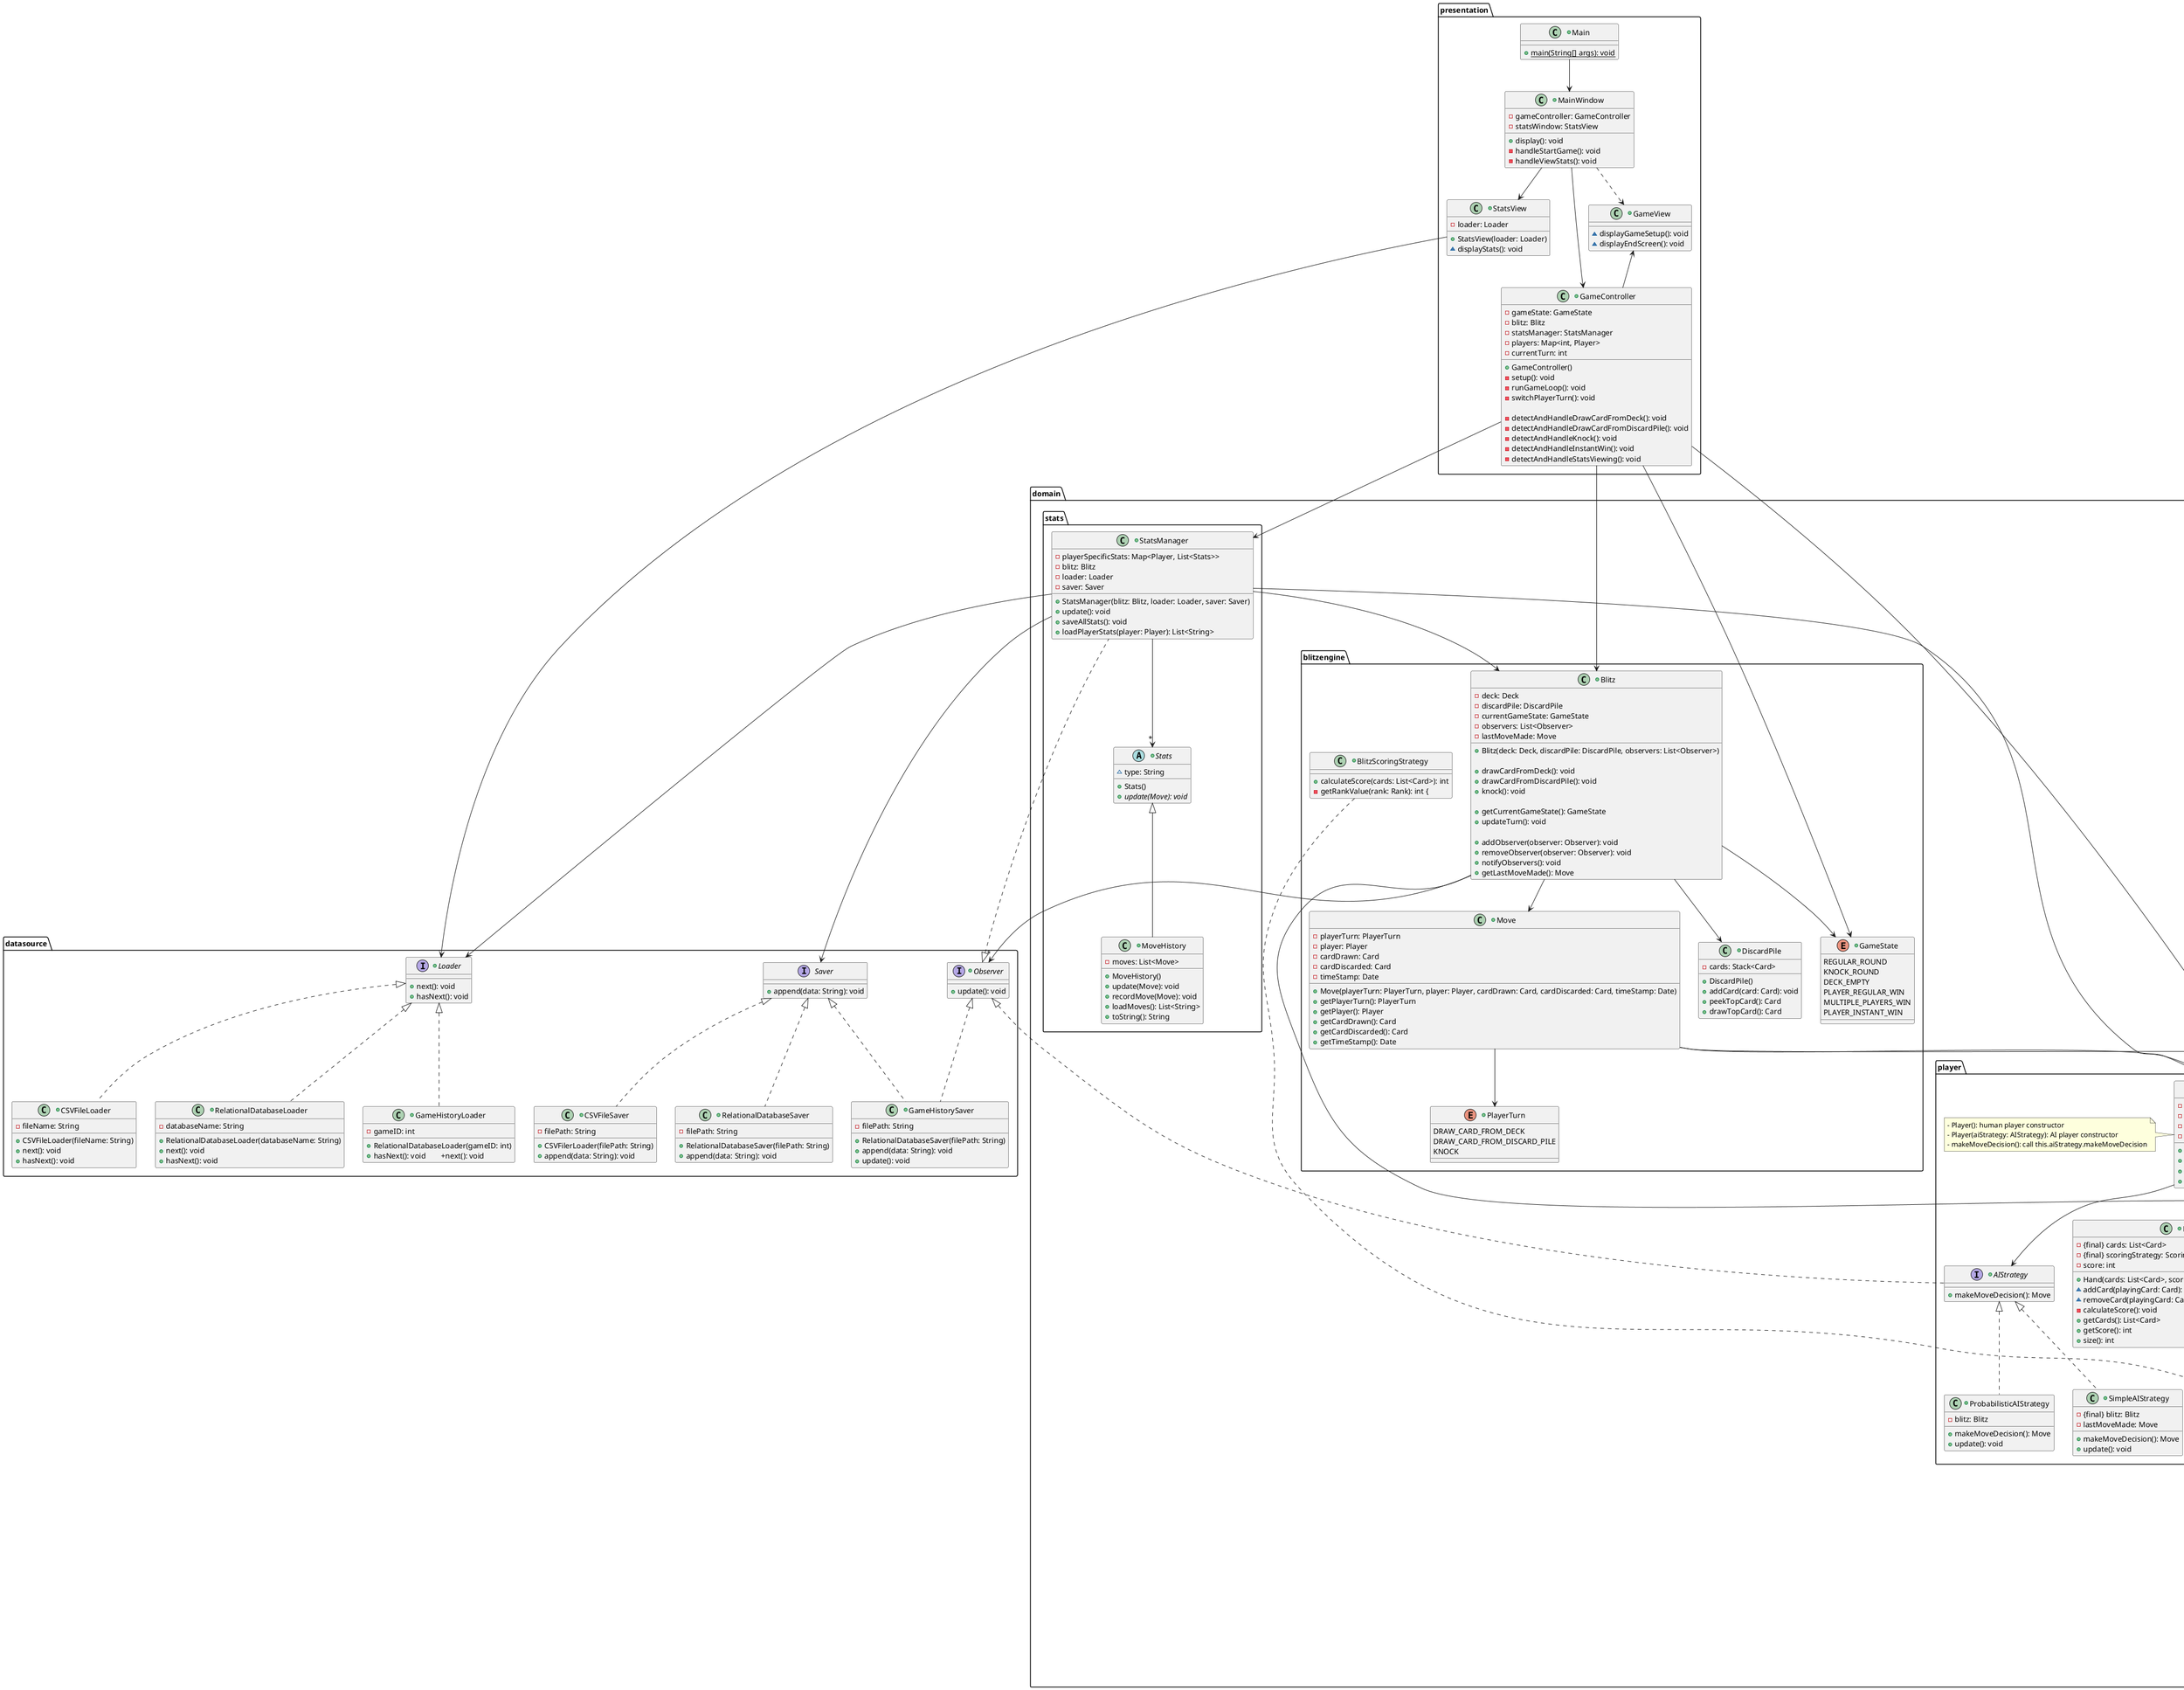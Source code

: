 @startuml
package presentation{
    +class Main{
        +{static} main(String[] args): void
    }

    +class MainWindow {
        -gameController: GameController
        -statsWindow: StatsView

        +display(): void
        -handleStartGame(): void
        -handleViewStats(): void
    }

    +class GameView{
        ~displayGameSetup(): void
        ~displayEndScreen(): void
    }

    +class StatsView {
        -loader: Loader

        +StatsView(loader: Loader)
        ~displayStats(): void
    }

    +class GameController{
        -gameState: GameState
        -blitz: Blitz
        -statsManager: StatsManager
        -players: Map<int, Player>
        -currentTurn: int

        +GameController()
        -setup(): void
        -runGameLoop(): void
        -switchPlayerTurn(): void

        -detectAndHandleDrawCardFromDeck(): void
        -detectAndHandleDrawCardFromDiscardPile(): void
        -detectAndHandleKnock(): void
        -detectAndHandleInstantWin(): void
        -detectAndHandleStatsViewing(): void
    }
}

package domain{
    package cards{
        +enum Suit{
            CLUBS
            SPADES
            HEARTS
            DIAMONDS
        }

        +enum Rank{
            ONE
            TWO
            THREE
            FOUR
            FIVE
            SIX
            SEVEN
            EIGHT
            NINE
            TEN
            JACK
            QUEEN
            KING
            ACE
        }

        +class Card{
            -{final} rank: Rank
            -{final} suit: Suit

            +Card(rank: Rank, suit: Suit)
            +getRank(): Rank
            +getSuit(): Suit
            +toString(): String
        }

        +class Deck{
            -{final} cards: Stack<Card>

            +Deck()
            +shuffle(): void
            +drawCard(): Card
            +isEmpty(): boolean
            +size(): int
        }

        note right of Deck
        Initializes a standard 52-card playing deck.
        end note
    }

    package player{
        +class Player {
            -isBot: boolean
            -allStats: List<Statistics>
            -hand: Hand
            -aiStrategy: AIStrategy

            +Player()
            +Player(aiStrategy: AIStrategy)
            +makeMoveDecision() <<throws>> NoMoveDecisionException: Move
            +isBot(): boolean
        }

        +exception NoMoveDecisionException{
        }

        +class Hand {
            -{final} cards: List<Card>
            -{final} scoringStrategy: ScoringStrategy
            -score: int

            +Hand(cards: List<Card>, scoringStrategy: ScoringStrategy)
            ~addCard(playingCard: Card): void
            ~removeCard(playingCard: Card): void
            -calculateScore(): void
            +getCards(): List<Card>
            +getScore(): int
            +size(): int
        }

        note left of Player
        - Player(): human player constructor
        - Player(aiStrategy: AIStrategy): AI player constructor
        - makeMoveDecision(): call this.aiStrategy.makeMoveDecision
        end note

        +interface AIStrategy {
            +makeMoveDecision(): Move
        }

        +class SimpleAIStrategy {
            -{final} blitz: Blitz
            -lastMoveMade: Move

            +makeMoveDecision(): Move
            +update(): void
        }

        +class ProbabilisticAIStrategy {
            -blitz: Blitz

            +makeMoveDecision(): Move
            +update(): void
        }

        +interface ScoringStrategy{
            +calculateScore(cards: List<Card>): int
        }

    }

    package blitzengine{
        +enum GameState{
            REGULAR_ROUND
            KNOCK_ROUND
            DECK_EMPTY
            PLAYER_REGULAR_WIN
            MULTIPLE_PLAYERS_WIN
            PLAYER_INSTANT_WIN
        }

        +class Move {
            -playerTurn: PlayerTurn
            -player: Player
            -cardDrawn: Card
            -cardDiscarded: Card
            -timeStamp: Date

            +Move(playerTurn: PlayerTurn, player: Player, cardDrawn: Card, cardDiscarded: Card, timeStamp: Date)
            +getPlayerTurn(): PlayerTurn
            +getPlayer(): Player
            +getCardDrawn(): Card
            +getCardDiscarded(): Card
            +getTimeStamp(): Date
        }

        +enum PlayerTurn{
            DRAW_CARD_FROM_DECK
            DRAW_CARD_FROM_DISCARD_PILE
            KNOCK
        }

        +class Blitz{
            -deck: Deck
            -discardPile: DiscardPile
            -currentGameState: GameState
            -observers: List<Observer>
            -lastMoveMade: Move

            +Blitz(deck: Deck, discardPile: DiscardPile, observers: List<Observer>)

            +drawCardFromDeck(): void
            +drawCardFromDiscardPile(): void
            +knock(): void

            +getCurrentGameState(): GameState
            +updateTurn(): void

            +addObserver(observer: Observer): void
            +removeObserver(observer: Observer): void
            +notifyObservers(): void
            +getLastMoveMade(): Move
        }

        +class DiscardPile {
            -cards: Stack<Card>

            +DiscardPile()
            +addCard(card: Card): void
            +peekTopCard(): Card
            +drawTopCard(): Card
        }

        +class BlitzScoringStrategy{
            +calculateScore(cards: List<Card>): int
            -getRankValue(rank: Rank): int {
        }
    }

   package stats{
        +class StatsManager{
            -playerSpecificStats: Map<Player, List<Stats>>
            -blitz: Blitz
            -loader: Loader
            -saver: Saver

            +StatsManager(blitz: Blitz, loader: Loader, saver: Saver)
            +update(): void
            +saveAllStats(): void
            +loadPlayerStats(player: Player): List<String>
        }

        +abstract class Stats{
            ~type: String
            +Stats()
            +{abstract} update(Move): void
        }

        +class MoveHistory{
            -moves: List<Move>
            +MoveHistory()
            +update(Move): void
            +recordMove(Move): void
            +loadMoves(): List<String>
            +toString(): String
        }
    }
}

package datasource{
    +interface Observer {
        + update(): void
    }

    +interface Loader{
        +next(): void
        +hasNext(): void
    }

    +class CSVFileLoader{
        -fileName: String

        +CSVFileLoader(fileName: String)
        +next(): void
        +hasNext(): void
    }

    +class RelationalDatabaseLoader{
        -databaseName: String

        +RelationalDatabaseLoader(databaseName: String)
        +next(): void
        +hasNext(): void
    }

    +class GameHistoryLoader{
        -gameID: int

        +RelationalDatabaseLoader(gameID: int)
        +hasNext(): void        +next(): void

    }

    interface Saver{
        +append(data: String): void
    }

    +class CSVFileSaver{
        -filePath: String

        +CSVFilerLoader(filePath: String)
        +append(data: String): void
    }

    +class RelationalDatabaseSaver{
        -filePath: String

        +RelationalDatabaseSaver(filePath: String)
        +append(data: String): void
    }

    +class GameHistorySaver{
        -filePath: String

        +RelationalDatabaseSaver(filePath: String)
        +append(data: String): void
        +update(): void
    }
}

'Relationships
'Presentation

Main --> MainWindow
MainWindow ..> GameView
MainWindow --> StatsView
MainWindow --> GameController

GameController -u-> GameView
GameController --> GameState
GameController --> Blitz
GameController --> StatsManager
GameController --> "*" Player

StatsView --> Loader

'Domain
'cards package
Card --> Suit
Card --> Rank
Deck --> "*" Card

'player package
Player --> Hand
Player --> AIStrategy
Player ..> NoMoveDecisionException
Hand --> ScoringStrategy
SimpleAIStrategy .u.|> AIStrategy
ProbabilisticAIStrategy .u.|> AIStrategy
AIStrategy ..|> Observer

Hand --> "*" Card

'blitzengine package
Blitz --> "*" Observer
Blitz --> Deck
Blitz --> DiscardPile
Blitz --> Move
Blitz --> GameState
Move --> Card
Move --> PlayerTurn
Move --> Player
BlitzScoringStrategy ..|> ScoringStrategy

'stats package
StatsManager .u.|> Observer
StatsManager --> "*" Player
StatsManager --> "*" Stats
StatsManager --> Blitz
StatsManager --> Loader
StatsManager --> Saver
MoveHistory -u-|> Stats

'Datasource
CSVFileLoader .u.|> Loader
RelationalDatabaseLoader .u.|> Loader
GameHistoryLoader .u.|> Loader
CSVFileSaver .u.|> Saver
RelationalDatabaseSaver .u.|> Saver
GameHistorySaver .u.|> Saver

GameHistorySaver .u.|> Observer

@enduml